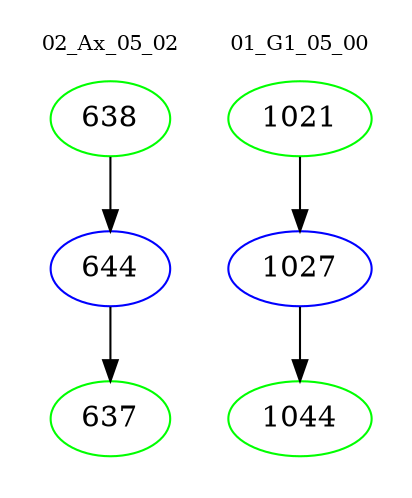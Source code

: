 digraph{
subgraph cluster_0 {
color = white
label = "02_Ax_05_02";
fontsize=10;
T0_638 [label="638", color="green"]
T0_638 -> T0_644 [color="black"]
T0_644 [label="644", color="blue"]
T0_644 -> T0_637 [color="black"]
T0_637 [label="637", color="green"]
}
subgraph cluster_1 {
color = white
label = "01_G1_05_00";
fontsize=10;
T1_1021 [label="1021", color="green"]
T1_1021 -> T1_1027 [color="black"]
T1_1027 [label="1027", color="blue"]
T1_1027 -> T1_1044 [color="black"]
T1_1044 [label="1044", color="green"]
}
}
